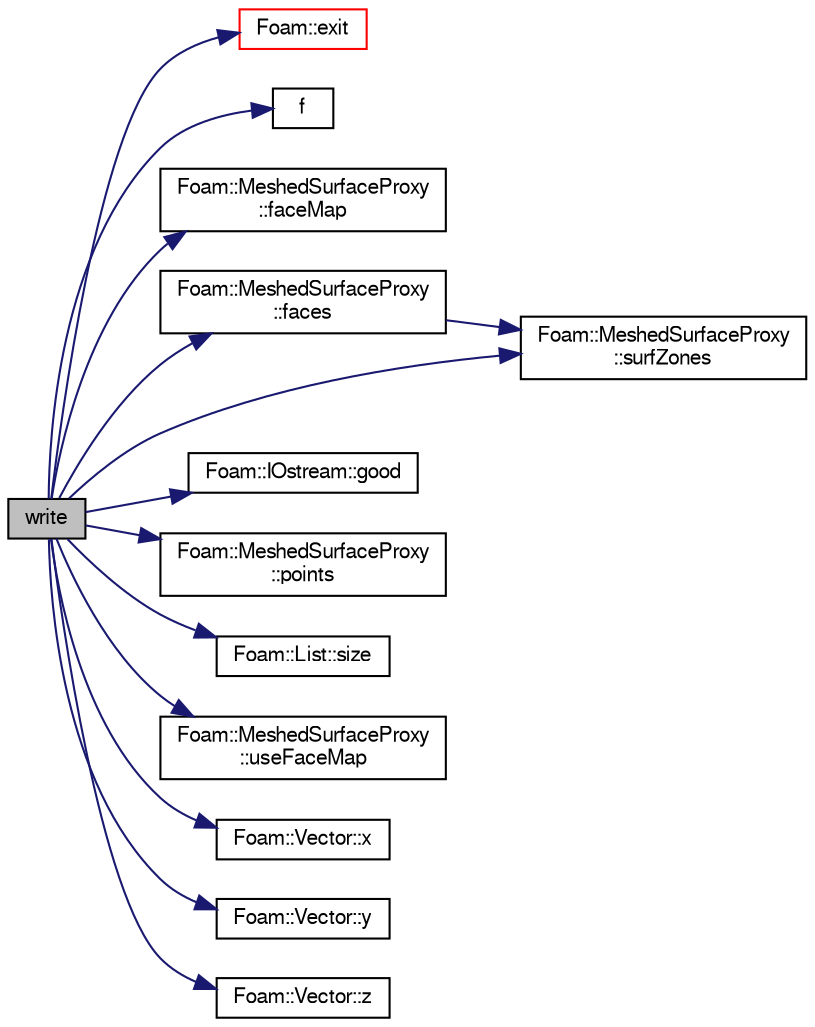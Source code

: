 digraph "write"
{
  bgcolor="transparent";
  edge [fontname="FreeSans",fontsize="10",labelfontname="FreeSans",labelfontsize="10"];
  node [fontname="FreeSans",fontsize="10",shape=record];
  rankdir="LR";
  Node120 [label="write",height=0.2,width=0.4,color="black", fillcolor="grey75", style="filled", fontcolor="black"];
  Node120 -> Node121 [color="midnightblue",fontsize="10",style="solid",fontname="FreeSans"];
  Node121 [label="Foam::exit",height=0.2,width=0.4,color="red",URL="$a21124.html#a06ca7250d8e89caf05243ec094843642"];
  Node120 -> Node168 [color="midnightblue",fontsize="10",style="solid",fontname="FreeSans"];
  Node168 [label="f",height=0.2,width=0.4,color="black",URL="$a17900.html#a888be93833ac7a23170555c69c690288"];
  Node120 -> Node169 [color="midnightblue",fontsize="10",style="solid",fontname="FreeSans"];
  Node169 [label="Foam::MeshedSurfaceProxy\l::faceMap",height=0.2,width=0.4,color="black",URL="$a29570.html#ac60b73c76c3ba27cee6f78de4e6b82df",tooltip="Const access to the faceMap, zero-sized when unused. "];
  Node120 -> Node170 [color="midnightblue",fontsize="10",style="solid",fontname="FreeSans"];
  Node170 [label="Foam::MeshedSurfaceProxy\l::faces",height=0.2,width=0.4,color="black",URL="$a29570.html#a16c6d36f7c961d037a44e5c235d9aa15",tooltip="Return const access to the faces. "];
  Node170 -> Node171 [color="midnightblue",fontsize="10",style="solid",fontname="FreeSans"];
  Node171 [label="Foam::MeshedSurfaceProxy\l::surfZones",height=0.2,width=0.4,color="black",URL="$a29570.html#a14a75381fb0e82fa2fdf4b3aff01a96a",tooltip="Const access to the surface zones. "];
  Node120 -> Node158 [color="midnightblue",fontsize="10",style="solid",fontname="FreeSans"];
  Node158 [label="Foam::IOstream::good",height=0.2,width=0.4,color="black",URL="$a26226.html#abdcc7f96f487faadc7769afcf58fe992",tooltip="Return true if next operation might succeed. "];
  Node120 -> Node172 [color="midnightblue",fontsize="10",style="solid",fontname="FreeSans"];
  Node172 [label="Foam::MeshedSurfaceProxy\l::points",height=0.2,width=0.4,color="black",URL="$a29570.html#afb6c3bde245ae6ea91f1c538da59f8fc",tooltip="Return const access to the points. "];
  Node120 -> Node173 [color="midnightblue",fontsize="10",style="solid",fontname="FreeSans"];
  Node173 [label="Foam::List::size",height=0.2,width=0.4,color="black",URL="$a25694.html#a8a5f6fa29bd4b500caf186f60245b384",tooltip="Override size to be inconsistent with allocated storage. "];
  Node120 -> Node171 [color="midnightblue",fontsize="10",style="solid",fontname="FreeSans"];
  Node120 -> Node174 [color="midnightblue",fontsize="10",style="solid",fontname="FreeSans"];
  Node174 [label="Foam::MeshedSurfaceProxy\l::useFaceMap",height=0.2,width=0.4,color="black",URL="$a29570.html#ab637248fe62dcd14ffe4cd5958954b02",tooltip="Use faceMap? "];
  Node120 -> Node175 [color="midnightblue",fontsize="10",style="solid",fontname="FreeSans"];
  Node175 [label="Foam::Vector::x",height=0.2,width=0.4,color="black",URL="$a28442.html#a63327976e5a8359700064a02ae22548e"];
  Node120 -> Node176 [color="midnightblue",fontsize="10",style="solid",fontname="FreeSans"];
  Node176 [label="Foam::Vector::y",height=0.2,width=0.4,color="black",URL="$a28442.html#a1ee865f676fbac703a49c6654dd3ad74"];
  Node120 -> Node177 [color="midnightblue",fontsize="10",style="solid",fontname="FreeSans"];
  Node177 [label="Foam::Vector::z",height=0.2,width=0.4,color="black",URL="$a28442.html#a1c8320b15610de211ec70ef966581423"];
}
